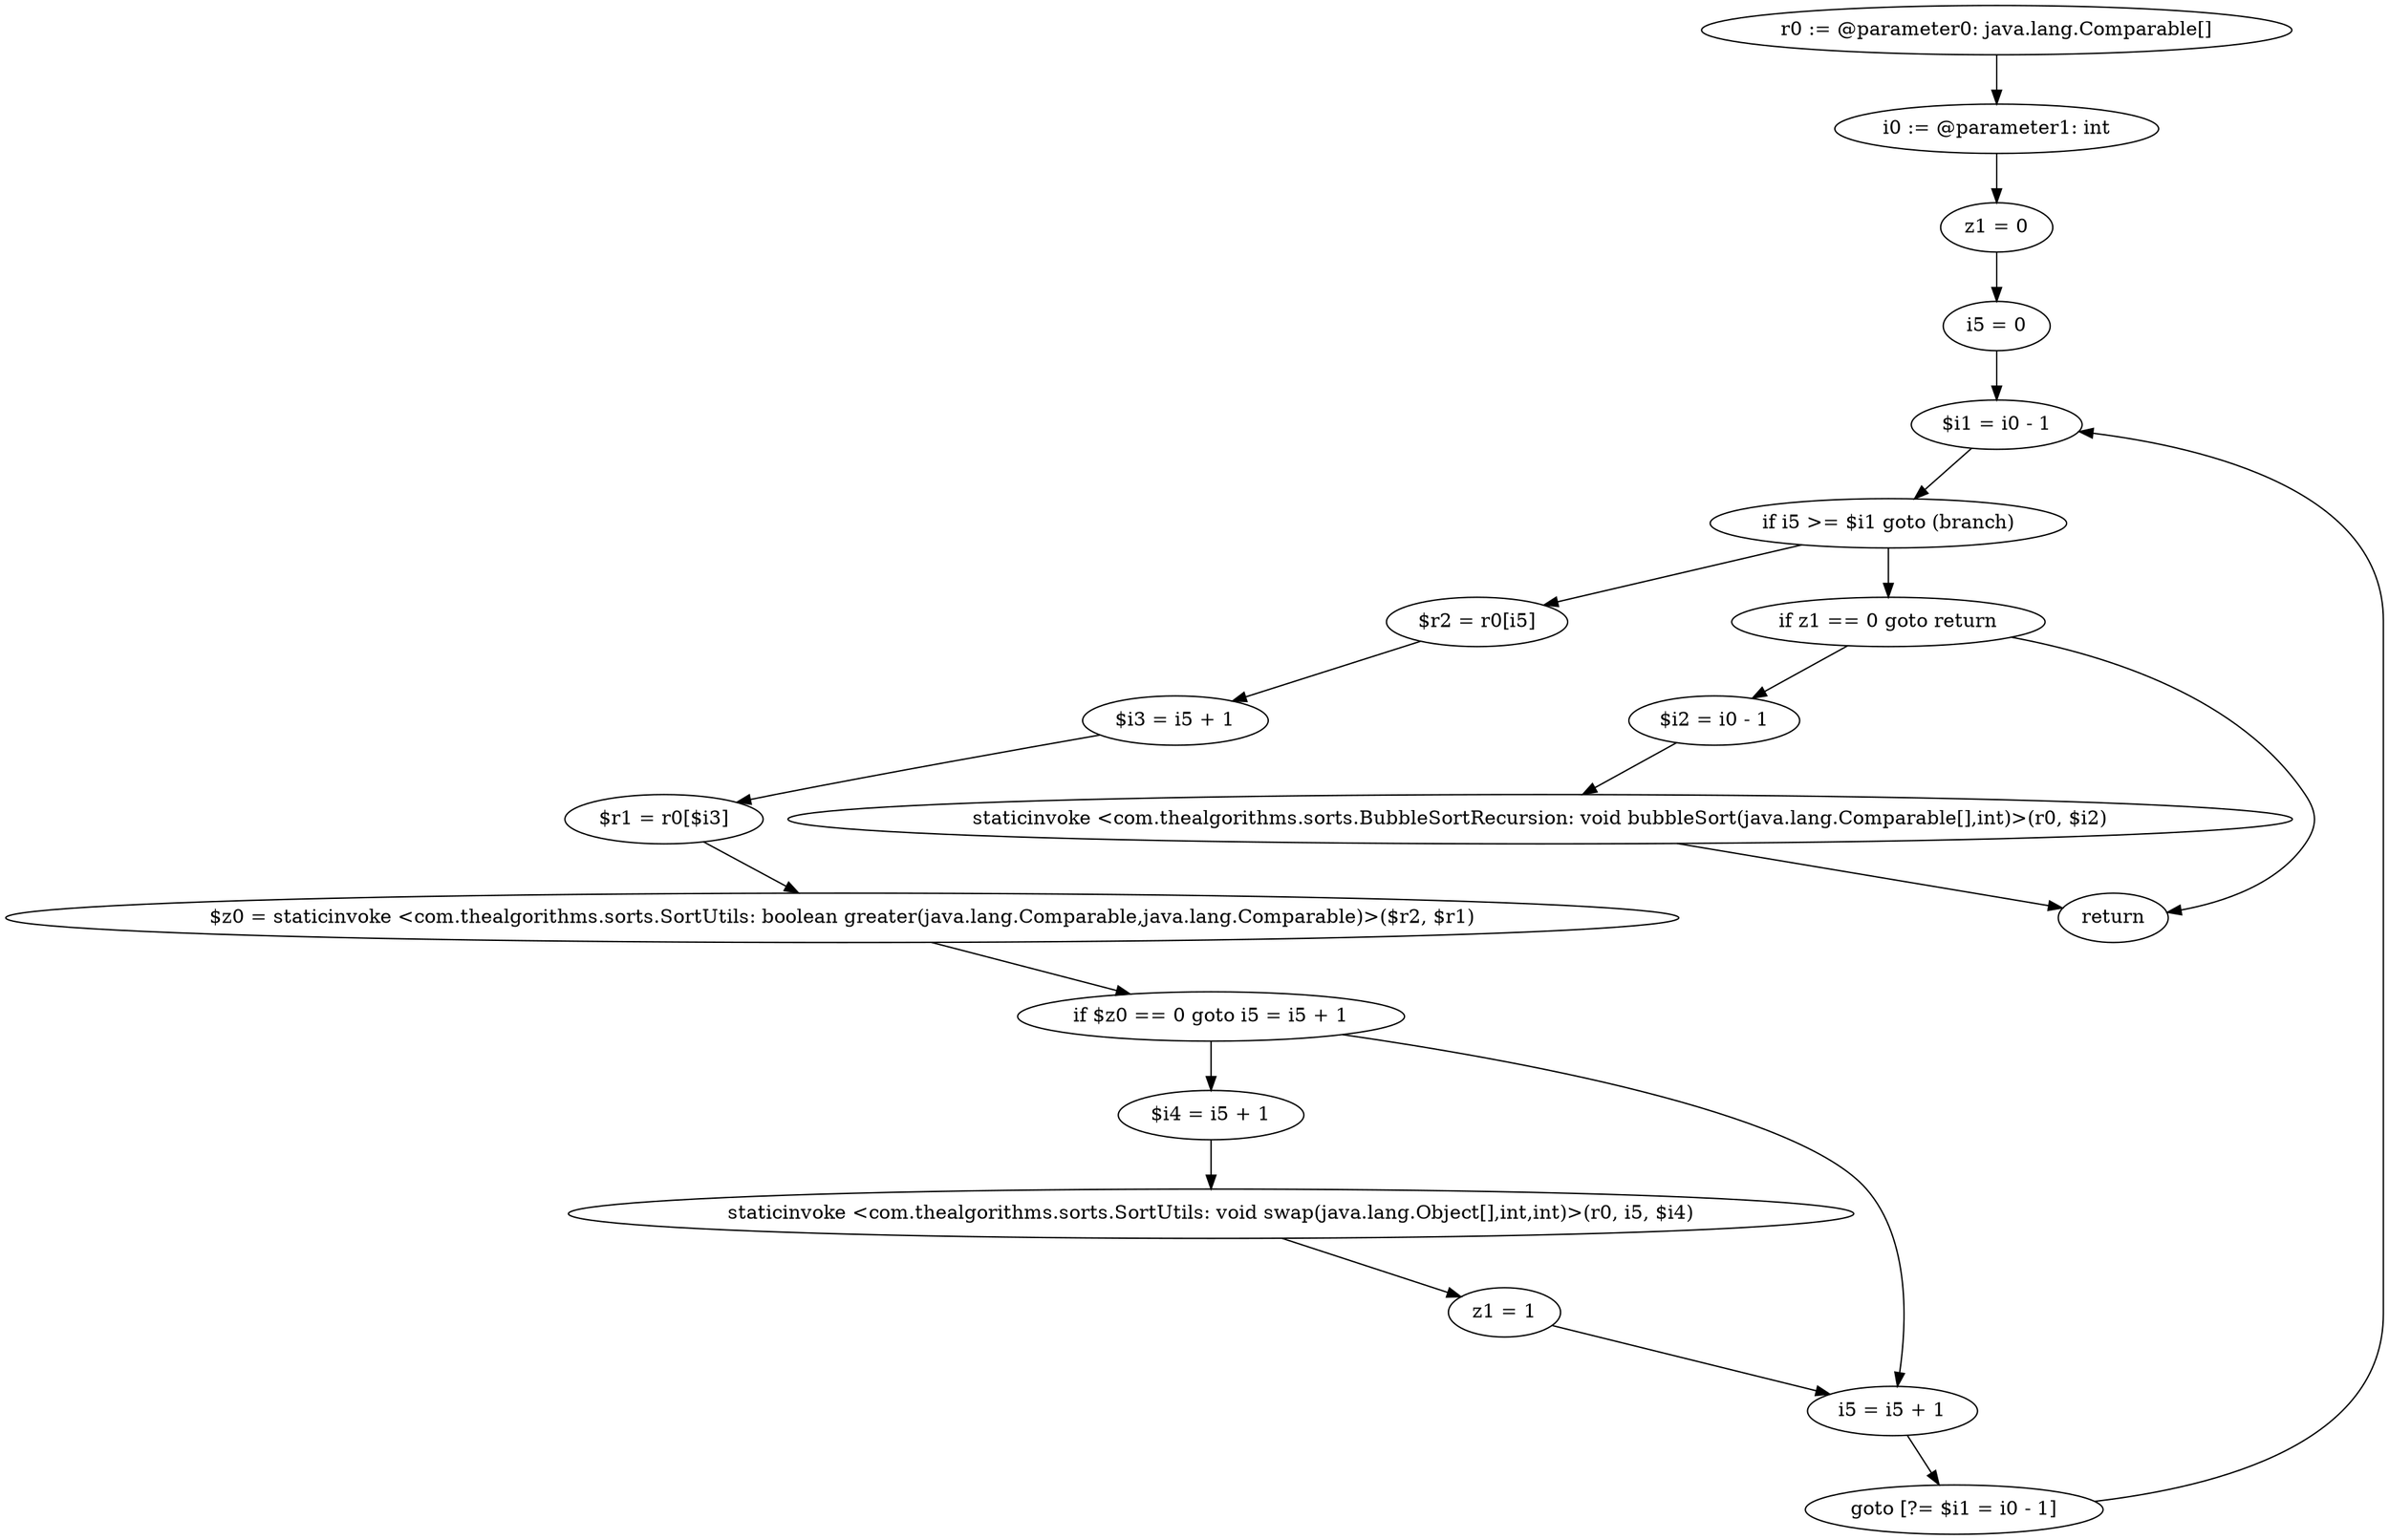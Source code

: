 digraph "unitGraph" {
    "r0 := @parameter0: java.lang.Comparable[]"
    "i0 := @parameter1: int"
    "z1 = 0"
    "i5 = 0"
    "$i1 = i0 - 1"
    "if i5 >= $i1 goto (branch)"
    "$r2 = r0[i5]"
    "$i3 = i5 + 1"
    "$r1 = r0[$i3]"
    "$z0 = staticinvoke <com.thealgorithms.sorts.SortUtils: boolean greater(java.lang.Comparable,java.lang.Comparable)>($r2, $r1)"
    "if $z0 == 0 goto i5 = i5 + 1"
    "$i4 = i5 + 1"
    "staticinvoke <com.thealgorithms.sorts.SortUtils: void swap(java.lang.Object[],int,int)>(r0, i5, $i4)"
    "z1 = 1"
    "i5 = i5 + 1"
    "goto [?= $i1 = i0 - 1]"
    "if z1 == 0 goto return"
    "$i2 = i0 - 1"
    "staticinvoke <com.thealgorithms.sorts.BubbleSortRecursion: void bubbleSort(java.lang.Comparable[],int)>(r0, $i2)"
    "return"
    "r0 := @parameter0: java.lang.Comparable[]"->"i0 := @parameter1: int";
    "i0 := @parameter1: int"->"z1 = 0";
    "z1 = 0"->"i5 = 0";
    "i5 = 0"->"$i1 = i0 - 1";
    "$i1 = i0 - 1"->"if i5 >= $i1 goto (branch)";
    "if i5 >= $i1 goto (branch)"->"$r2 = r0[i5]";
    "if i5 >= $i1 goto (branch)"->"if z1 == 0 goto return";
    "$r2 = r0[i5]"->"$i3 = i5 + 1";
    "$i3 = i5 + 1"->"$r1 = r0[$i3]";
    "$r1 = r0[$i3]"->"$z0 = staticinvoke <com.thealgorithms.sorts.SortUtils: boolean greater(java.lang.Comparable,java.lang.Comparable)>($r2, $r1)";
    "$z0 = staticinvoke <com.thealgorithms.sorts.SortUtils: boolean greater(java.lang.Comparable,java.lang.Comparable)>($r2, $r1)"->"if $z0 == 0 goto i5 = i5 + 1";
    "if $z0 == 0 goto i5 = i5 + 1"->"$i4 = i5 + 1";
    "if $z0 == 0 goto i5 = i5 + 1"->"i5 = i5 + 1";
    "$i4 = i5 + 1"->"staticinvoke <com.thealgorithms.sorts.SortUtils: void swap(java.lang.Object[],int,int)>(r0, i5, $i4)";
    "staticinvoke <com.thealgorithms.sorts.SortUtils: void swap(java.lang.Object[],int,int)>(r0, i5, $i4)"->"z1 = 1";
    "z1 = 1"->"i5 = i5 + 1";
    "i5 = i5 + 1"->"goto [?= $i1 = i0 - 1]";
    "goto [?= $i1 = i0 - 1]"->"$i1 = i0 - 1";
    "if z1 == 0 goto return"->"$i2 = i0 - 1";
    "if z1 == 0 goto return"->"return";
    "$i2 = i0 - 1"->"staticinvoke <com.thealgorithms.sorts.BubbleSortRecursion: void bubbleSort(java.lang.Comparable[],int)>(r0, $i2)";
    "staticinvoke <com.thealgorithms.sorts.BubbleSortRecursion: void bubbleSort(java.lang.Comparable[],int)>(r0, $i2)"->"return";
}
